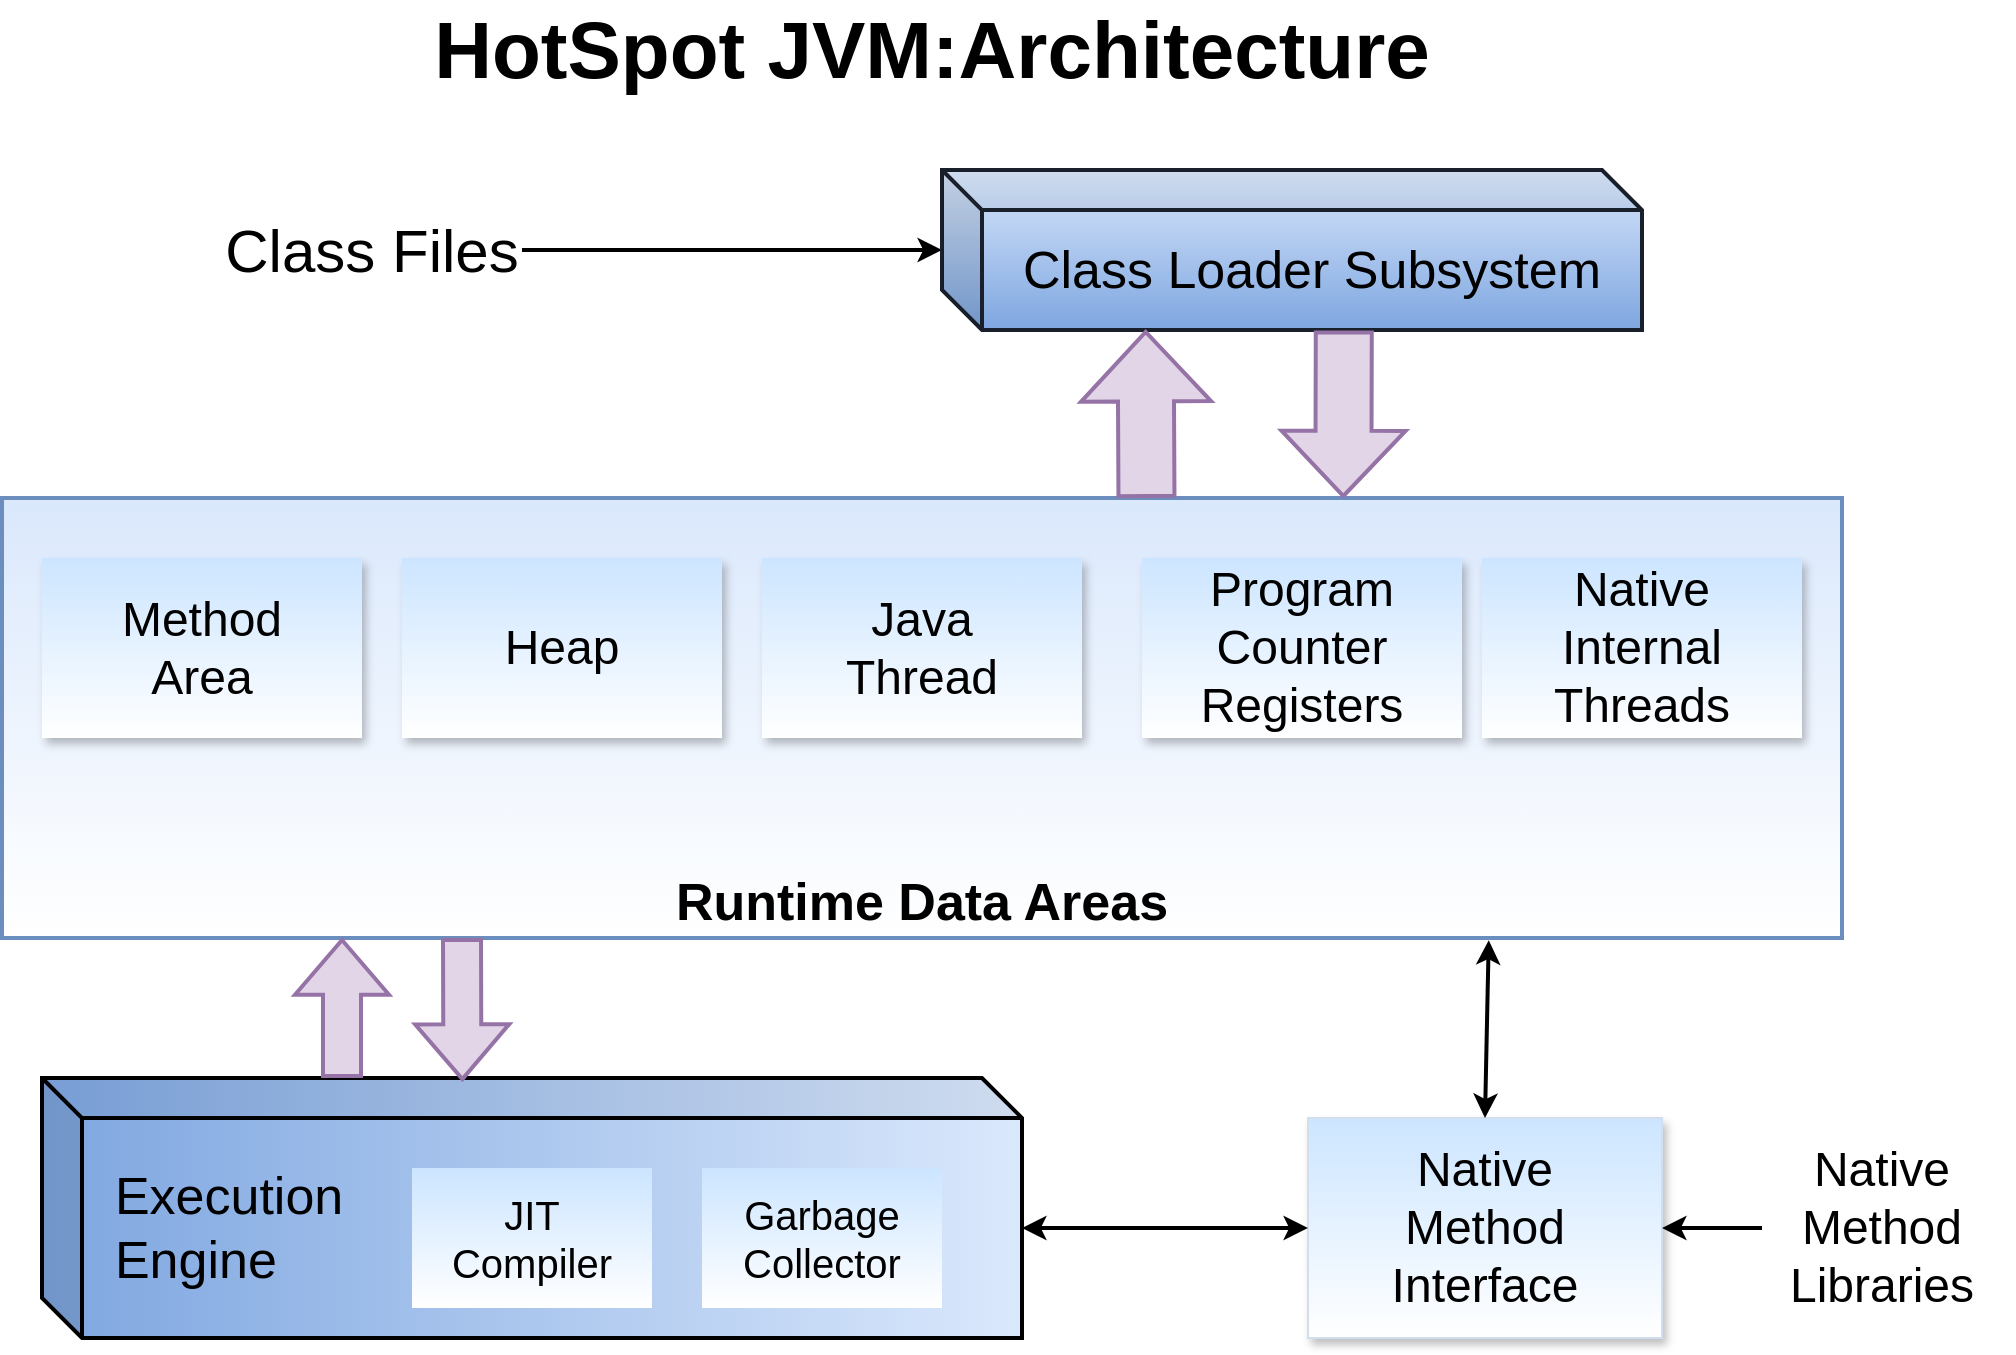 <mxfile version="15.9.6" type="github">
  <diagram id="2qeyQCbmPffhCebhITNP" name="第 1 页">
    <mxGraphModel dx="1221" dy="761" grid="1" gridSize="10" guides="1" tooltips="1" connect="1" arrows="1" fold="1" page="1" pageScale="1" pageWidth="827" pageHeight="1169" math="0" shadow="0">
      <root>
        <mxCell id="0" />
        <mxCell id="1" parent="0" />
        <mxCell id="GCJxsYK008IPCIfOtPau-4" style="edgeStyle=orthogonalEdgeStyle;rounded=0;orthogonalLoop=1;jettySize=auto;html=1;fontSize=30;strokeWidth=2;" edge="1" parent="1" source="GCJxsYK008IPCIfOtPau-1" target="GCJxsYK008IPCIfOtPau-3">
          <mxGeometry relative="1" as="geometry" />
        </mxCell>
        <mxCell id="GCJxsYK008IPCIfOtPau-1" value="Class Files" style="text;html=1;strokeColor=none;fillColor=none;align=center;verticalAlign=middle;whiteSpace=wrap;rounded=0;fontSize=30;" vertex="1" parent="1">
          <mxGeometry x="130" y="151" width="150" height="30" as="geometry" />
        </mxCell>
        <mxCell id="GCJxsYK008IPCIfOtPau-3" value="Class Loader Subsystem" style="shape=cube;whiteSpace=wrap;html=1;boundedLbl=1;backgroundOutline=1;darkOpacity=0.05;darkOpacity2=0.1;fontSize=26;strokeWidth=2;fillColor=#dae8fc;strokeColor=#19202B;gradientColor=#7ea6e0;" vertex="1" parent="1">
          <mxGeometry x="490" y="126" width="350" height="80" as="geometry" />
        </mxCell>
        <mxCell id="GCJxsYK008IPCIfOtPau-5" value="Runtime Data Areas" style="rounded=0;whiteSpace=wrap;html=1;fontSize=26;strokeColor=#6c8ebf;strokeWidth=2;fillColor=#dae8fc;verticalAlign=bottom;fontStyle=1;gradientColor=#ffffff;" vertex="1" parent="1">
          <mxGeometry x="20" y="290" width="920" height="220" as="geometry" />
        </mxCell>
        <mxCell id="GCJxsYK008IPCIfOtPau-9" value="Method&lt;br style=&quot;font-size: 24px;&quot;&gt;Area" style="rounded=0;whiteSpace=wrap;html=1;fontSize=24;strokeColor=none;strokeWidth=1;fillColor=#cce5ff;gradientDirection=south;gradientColor=#ffffff;glass=0;shadow=1;" vertex="1" parent="1">
          <mxGeometry x="40" y="320" width="160" height="90" as="geometry" />
        </mxCell>
        <mxCell id="GCJxsYK008IPCIfOtPau-10" value="Heap" style="rounded=0;whiteSpace=wrap;html=1;fontSize=24;strokeColor=none;strokeWidth=1;fillColor=#cce5ff;gradientDirection=south;gradientColor=#ffffff;sketch=0;shadow=1;" vertex="1" parent="1">
          <mxGeometry x="220" y="320" width="160" height="90" as="geometry" />
        </mxCell>
        <mxCell id="GCJxsYK008IPCIfOtPau-11" value="&amp;nbsp; Execution&lt;br style=&quot;font-size: 26px;&quot;&gt;&amp;nbsp; Engine" style="shape=cube;whiteSpace=wrap;html=1;boundedLbl=1;backgroundOutline=1;darkOpacity=0.05;darkOpacity2=0.1;fontSize=26;strokeColor=#000000;strokeWidth=2;fillColor=#dae8fc;gradientColor=#7ea6e0;align=left;gradientDirection=west;" vertex="1" parent="1">
          <mxGeometry x="40" y="580" width="490" height="130" as="geometry" />
        </mxCell>
        <mxCell id="GCJxsYK008IPCIfOtPau-12" value="JIT&lt;br style=&quot;font-size: 20px;&quot;&gt;Compiler" style="rounded=0;whiteSpace=wrap;html=1;fontSize=20;strokeColor=none;strokeWidth=2;fillColor=#cce5ff;gradientColor=#ffffff;" vertex="1" parent="1">
          <mxGeometry x="225" y="625" width="120" height="70" as="geometry" />
        </mxCell>
        <mxCell id="GCJxsYK008IPCIfOtPau-13" value="Garbage&lt;br&gt;Collector" style="rounded=0;whiteSpace=wrap;html=1;fontSize=20;strokeColor=none;strokeWidth=2;fillColor=#cce5ff;gradientColor=#ffffff;" vertex="1" parent="1">
          <mxGeometry x="370" y="625" width="120" height="70" as="geometry" />
        </mxCell>
        <mxCell id="GCJxsYK008IPCIfOtPau-14" value="" style="shape=flexArrow;endArrow=classic;html=1;rounded=0;fontSize=26;strokeWidth=2;exitX=0.25;exitY=1;exitDx=0;exitDy=0;endWidth=26;endSize=8.47;width=18;fillColor=#e1d5e7;strokeColor=#9673a6;entryX=0.429;entryY=0.012;entryDx=0;entryDy=0;entryPerimeter=0;" edge="1" parent="1" source="GCJxsYK008IPCIfOtPau-5" target="GCJxsYK008IPCIfOtPau-11">
          <mxGeometry width="50" height="50" relative="1" as="geometry">
            <mxPoint x="390" y="520" as="sourcePoint" />
            <mxPoint x="205" y="580" as="targetPoint" />
          </mxGeometry>
        </mxCell>
        <mxCell id="GCJxsYK008IPCIfOtPau-15" value="" style="shape=flexArrow;endArrow=classic;html=1;rounded=0;fontSize=26;strokeWidth=2;exitX=0.25;exitY=1;exitDx=0;exitDy=0;endWidth=26;endSize=8.47;width=18;fillColor=#e1d5e7;strokeColor=#9673a6;gradientColor=none;" edge="1" parent="1">
          <mxGeometry width="50" height="50" relative="1" as="geometry">
            <mxPoint x="190" y="580" as="sourcePoint" />
            <mxPoint x="190" y="510" as="targetPoint" />
          </mxGeometry>
        </mxCell>
        <mxCell id="GCJxsYK008IPCIfOtPau-16" value="" style="shape=flexArrow;endArrow=classic;html=1;rounded=0;fontSize=26;strokeWidth=2;exitX=0.574;exitY=1.003;exitDx=0;exitDy=0;exitPerimeter=0;width=27;endSize=10.2;endWidth=32;fillColor=#e1d5e7;strokeColor=#9673a6;entryX=0.729;entryY=0;entryDx=0;entryDy=0;entryPerimeter=0;" edge="1" parent="1" source="GCJxsYK008IPCIfOtPau-3" target="GCJxsYK008IPCIfOtPau-5">
          <mxGeometry width="50" height="50" relative="1" as="geometry">
            <mxPoint x="490" y="240" as="sourcePoint" />
            <mxPoint x="660" y="288" as="targetPoint" />
          </mxGeometry>
        </mxCell>
        <mxCell id="GCJxsYK008IPCIfOtPau-17" value="" style="shape=flexArrow;endArrow=classic;html=1;rounded=0;fontSize=26;strokeWidth=2;entryX=0.692;entryY=-0.014;entryDx=0;entryDy=0;entryPerimeter=0;width=27;endSize=10.91;endWidth=35;fillColor=#e1d5e7;strokeColor=#9673a6;exitX=0.622;exitY=0;exitDx=0;exitDy=0;exitPerimeter=0;" edge="1" parent="1" source="GCJxsYK008IPCIfOtPau-5">
          <mxGeometry width="50" height="50" relative="1" as="geometry">
            <mxPoint x="592" y="287" as="sourcePoint" />
            <mxPoint x="591.824" y="206" as="targetPoint" />
          </mxGeometry>
        </mxCell>
        <mxCell id="GCJxsYK008IPCIfOtPau-18" value="Java&lt;br&gt;Thread" style="rounded=0;whiteSpace=wrap;html=1;fontSize=24;strokeColor=none;strokeWidth=1;fillColor=#cce5ff;gradientDirection=south;gradientColor=#ffffff;sketch=0;shadow=1;" vertex="1" parent="1">
          <mxGeometry x="400" y="320" width="160" height="90" as="geometry" />
        </mxCell>
        <mxCell id="GCJxsYK008IPCIfOtPau-19" value="Program&lt;br&gt;Counter&lt;br&gt;Registers" style="rounded=0;whiteSpace=wrap;html=1;fontSize=24;strokeColor=none;strokeWidth=1;fillColor=#cce5ff;gradientDirection=south;gradientColor=#ffffff;sketch=0;shadow=1;" vertex="1" parent="1">
          <mxGeometry x="590" y="320" width="160" height="90" as="geometry" />
        </mxCell>
        <mxCell id="GCJxsYK008IPCIfOtPau-20" value="Native&lt;br&gt;Internal&lt;br&gt;Threads" style="rounded=0;whiteSpace=wrap;html=1;fontSize=24;strokeColor=none;strokeWidth=1;fillColor=#cce5ff;gradientDirection=south;gradientColor=#ffffff;sketch=0;shadow=1;" vertex="1" parent="1">
          <mxGeometry x="760" y="320" width="160" height="90" as="geometry" />
        </mxCell>
        <mxCell id="GCJxsYK008IPCIfOtPau-21" value="Native&lt;br&gt;Method&lt;br&gt;Interface" style="rounded=0;whiteSpace=wrap;html=1;shadow=1;glass=0;sketch=0;fontSize=24;strokeColor=#D2DEED;strokeWidth=1;gradientDirection=south;fillColor=#cce5ff;gradientColor=#ffffff;" vertex="1" parent="1">
          <mxGeometry x="673" y="600" width="177" height="110" as="geometry" />
        </mxCell>
        <mxCell id="GCJxsYK008IPCIfOtPau-22" value="" style="endArrow=classic;startArrow=classic;html=1;rounded=0;fontSize=24;strokeWidth=2;gradientColor=none;entryX=0;entryY=0.5;entryDx=0;entryDy=0;exitX=0;exitY=0;exitDx=490;exitDy=75;exitPerimeter=0;" edge="1" parent="1" source="GCJxsYK008IPCIfOtPau-11" target="GCJxsYK008IPCIfOtPau-21">
          <mxGeometry width="50" height="50" relative="1" as="geometry">
            <mxPoint x="490" y="480" as="sourcePoint" />
            <mxPoint x="540" y="430" as="targetPoint" />
          </mxGeometry>
        </mxCell>
        <mxCell id="GCJxsYK008IPCIfOtPau-23" value="" style="endArrow=classic;startArrow=classic;html=1;rounded=0;fontSize=24;strokeWidth=2;gradientColor=none;entryX=0.808;entryY=1.005;entryDx=0;entryDy=0;entryPerimeter=0;exitX=0.5;exitY=0;exitDx=0;exitDy=0;" edge="1" parent="1" source="GCJxsYK008IPCIfOtPau-21" target="GCJxsYK008IPCIfOtPau-5">
          <mxGeometry width="50" height="50" relative="1" as="geometry">
            <mxPoint x="740" y="580" as="sourcePoint" />
            <mxPoint x="790" y="530" as="targetPoint" />
          </mxGeometry>
        </mxCell>
        <mxCell id="GCJxsYK008IPCIfOtPau-25" style="edgeStyle=orthogonalEdgeStyle;rounded=0;orthogonalLoop=1;jettySize=auto;html=1;entryX=1;entryY=0.5;entryDx=0;entryDy=0;fontSize=24;strokeWidth=2;gradientColor=none;" edge="1" parent="1" source="GCJxsYK008IPCIfOtPau-24" target="GCJxsYK008IPCIfOtPau-21">
          <mxGeometry relative="1" as="geometry" />
        </mxCell>
        <mxCell id="GCJxsYK008IPCIfOtPau-24" value="Native&lt;br&gt;Method&lt;br&gt;Libraries" style="text;html=1;strokeColor=none;fillColor=none;align=center;verticalAlign=middle;whiteSpace=wrap;rounded=0;shadow=1;glass=0;sketch=0;fontSize=24;" vertex="1" parent="1">
          <mxGeometry x="900" y="612.5" width="120" height="85" as="geometry" />
        </mxCell>
        <mxCell id="GCJxsYK008IPCIfOtPau-26" value="HotSpot JVM:Architecture" style="text;html=1;strokeColor=none;fillColor=none;align=center;verticalAlign=middle;whiteSpace=wrap;rounded=0;shadow=1;glass=0;sketch=0;fontSize=40;fontStyle=1" vertex="1" parent="1">
          <mxGeometry x="210" y="50" width="550" height="30" as="geometry" />
        </mxCell>
      </root>
    </mxGraphModel>
  </diagram>
</mxfile>
